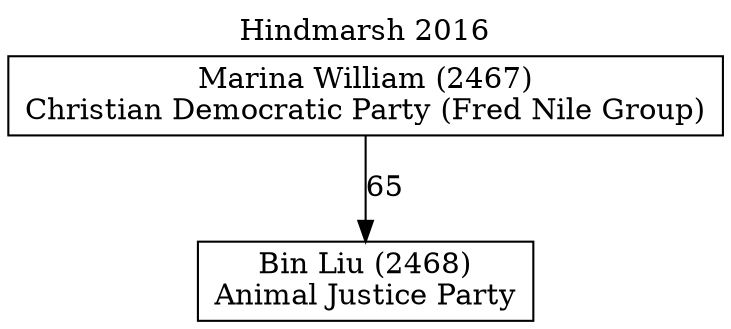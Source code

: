 // House preference flow
digraph "Bin Liu (2468)_Hindmarsh_2016" {
	graph [label="Hindmarsh 2016" labelloc=t mclimit=10]
	node [shape=box]
	"Bin Liu (2468)" [label="Bin Liu (2468)
Animal Justice Party"]
	"Marina William (2467)" [label="Marina William (2467)
Christian Democratic Party (Fred Nile Group)"]
	"Marina William (2467)" -> "Bin Liu (2468)" [label=65]
}
